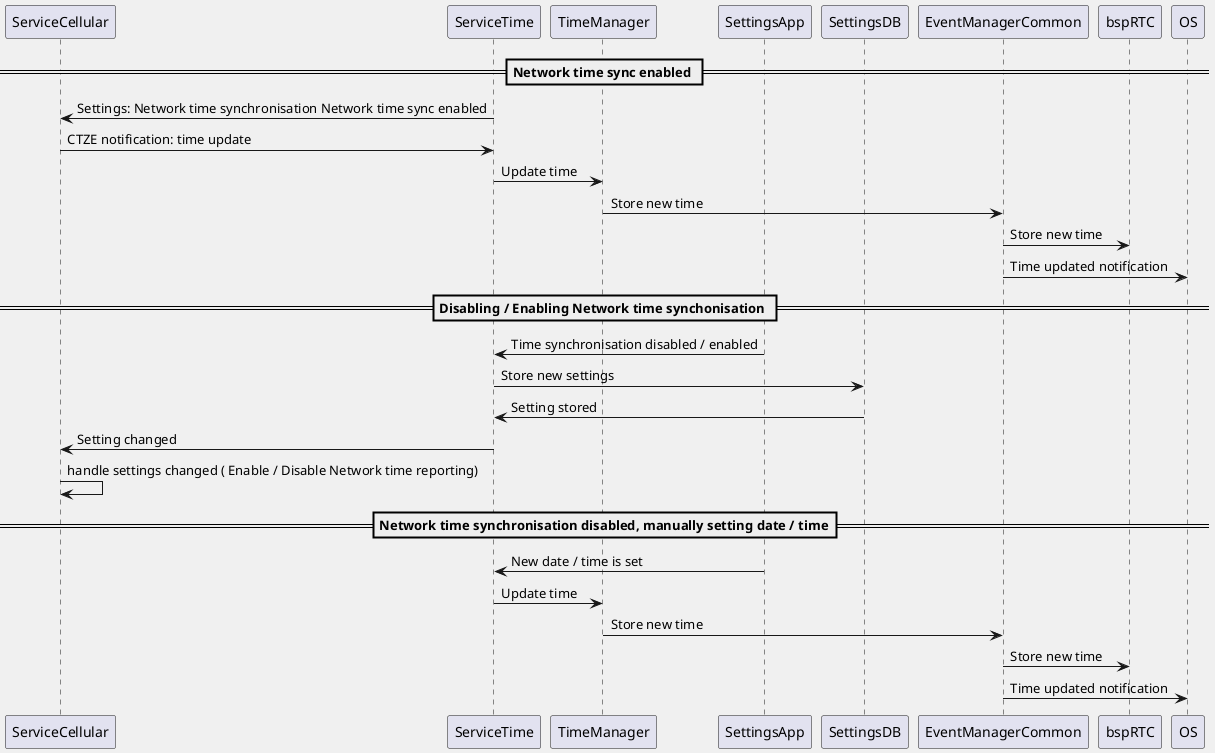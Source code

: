 @startuml
skinparam BackgroundColor F0F0F0
participant ServiceCellular as cellular
participant ServiceTime as time
participant TimeManager as manager
participant SettingsApp as settings
participant SettingsDB as db
participant EventManagerCommon as event
participant bspRTC as rtc
participant OS as os

== Network time sync enabled ==
time -> cellular : Settings: Network time synchronisation Network time sync enabled
cellular -> time : CTZE notification: time update
time -> manager : Update time
manager -> event : Store new time
event -> rtc : Store new time
event -> os : Time updated notification

== Disabling / Enabling Network time synchonisation ==
settings -> time : Time synchronisation disabled / enabled
time -> db : Store new settings
db -> time : Setting stored
time -> cellular : Setting changed
cellular -> cellular : handle settings changed ( Enable / Disable Network time reporting)

== Network time synchronisation disabled, manually setting date / time==
settings -> time : New date / time is set
time -> manager : Update time
manager -> event : Store new time
event -> rtc : Store new time
event -> os : Time updated notification




@enduml
